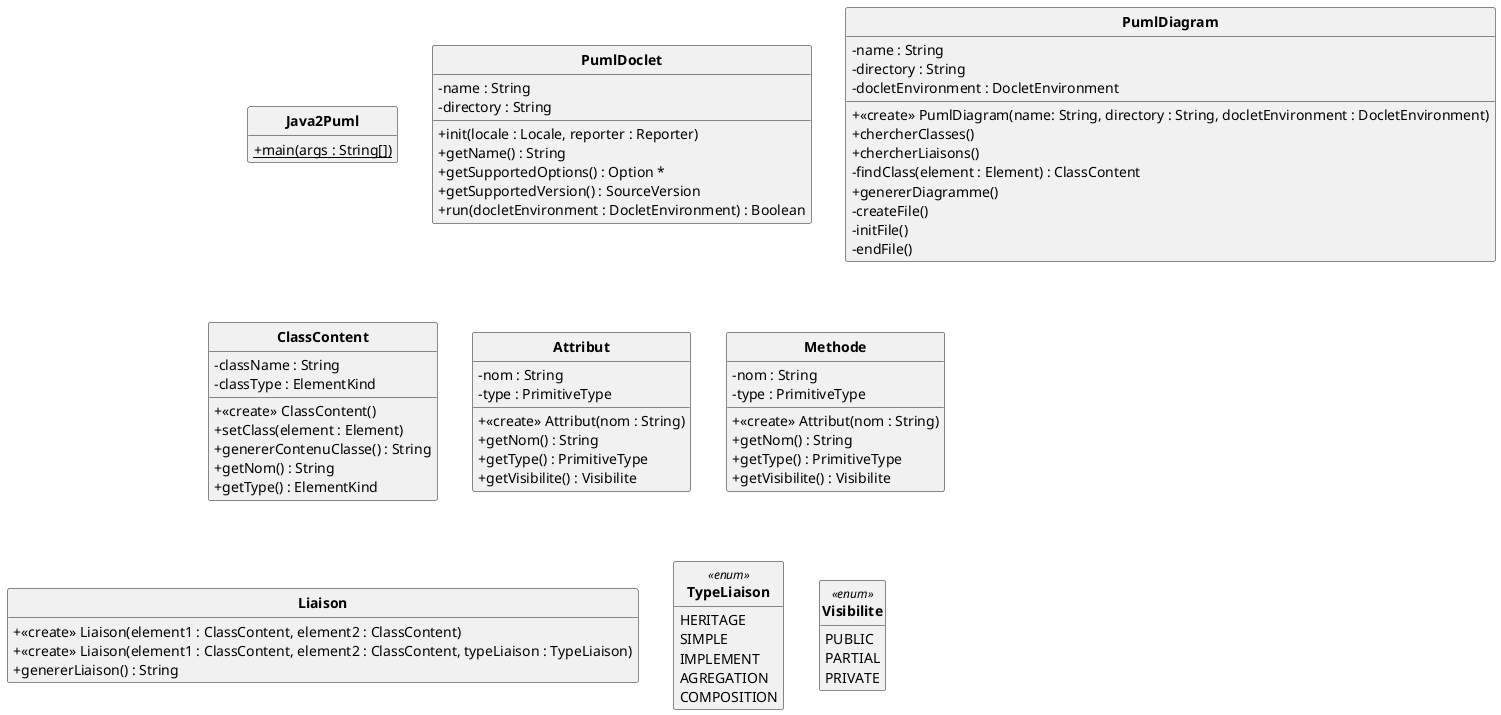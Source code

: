 @startuml
'https://plantuml.com/class-diagram

skinparam style strictuml
skinparam classAttributeIconSize 0
skinparam classFontStyle Bold

hide empty members

class Java2Puml{
    + main(args : String[]) {static}
}
class PumlDoclet{
    - name : String
    - directory : String
    + init(locale : Locale, reporter : Reporter)
    + getName() : String
    + getSupportedOptions() : Option *
    + getSupportedVersion() : SourceVersion
    + run(docletEnvironment : DocletEnvironment) : Boolean
}
class PumlDiagram{
    - name : String
    - directory : String
    - docletEnvironment : DocletEnvironment
    + <<create>> PumlDiagram(name: String, directory : String, docletEnvironment : DocletEnvironment)
    + chercherClasses()
    + chercherLiaisons()
    - findClass(element : Element) : ClassContent
    + genererDiagramme()
    - createFile()
    - initFile()
    - endFile()
}
class ClassContent{
    - className : String
    - classType : ElementKind
    + <<create>> ClassContent()
    + setClass(element : Element)
    + genererContenuClasse() : String
    + getNom() : String
    + getType() : ElementKind
}
class Attribut{
    - nom : String
    - type : PrimitiveType
    + <<create>> Attribut(nom : String)
    + getNom() : String
    + getType() : PrimitiveType
    + getVisibilite() : Visibilite
}
class Methode{
    - nom : String
    - type : PrimitiveType
    + <<create>> Attribut(nom : String)
    + getNom() : String
    + getType() : PrimitiveType
    + getVisibilite() : Visibilite
}
class Liaison{
    + <<create>> Liaison(element1 : ClassContent, element2 : ClassContent)
    + <<create>> Liaison(element1 : ClassContent, element2 : ClassContent, typeLiaison : TypeLiaison)
    + genererLiaison() : String
}
enum TypeLiaison <<enum>>{
    HERITAGE
    SIMPLE
    IMPLEMENT
    AGREGATION
    COMPOSITION
}
enum Visibilite <<enum>>{
    PUBLIC
    PARTIAL
    PRIVATE
}

@enduml